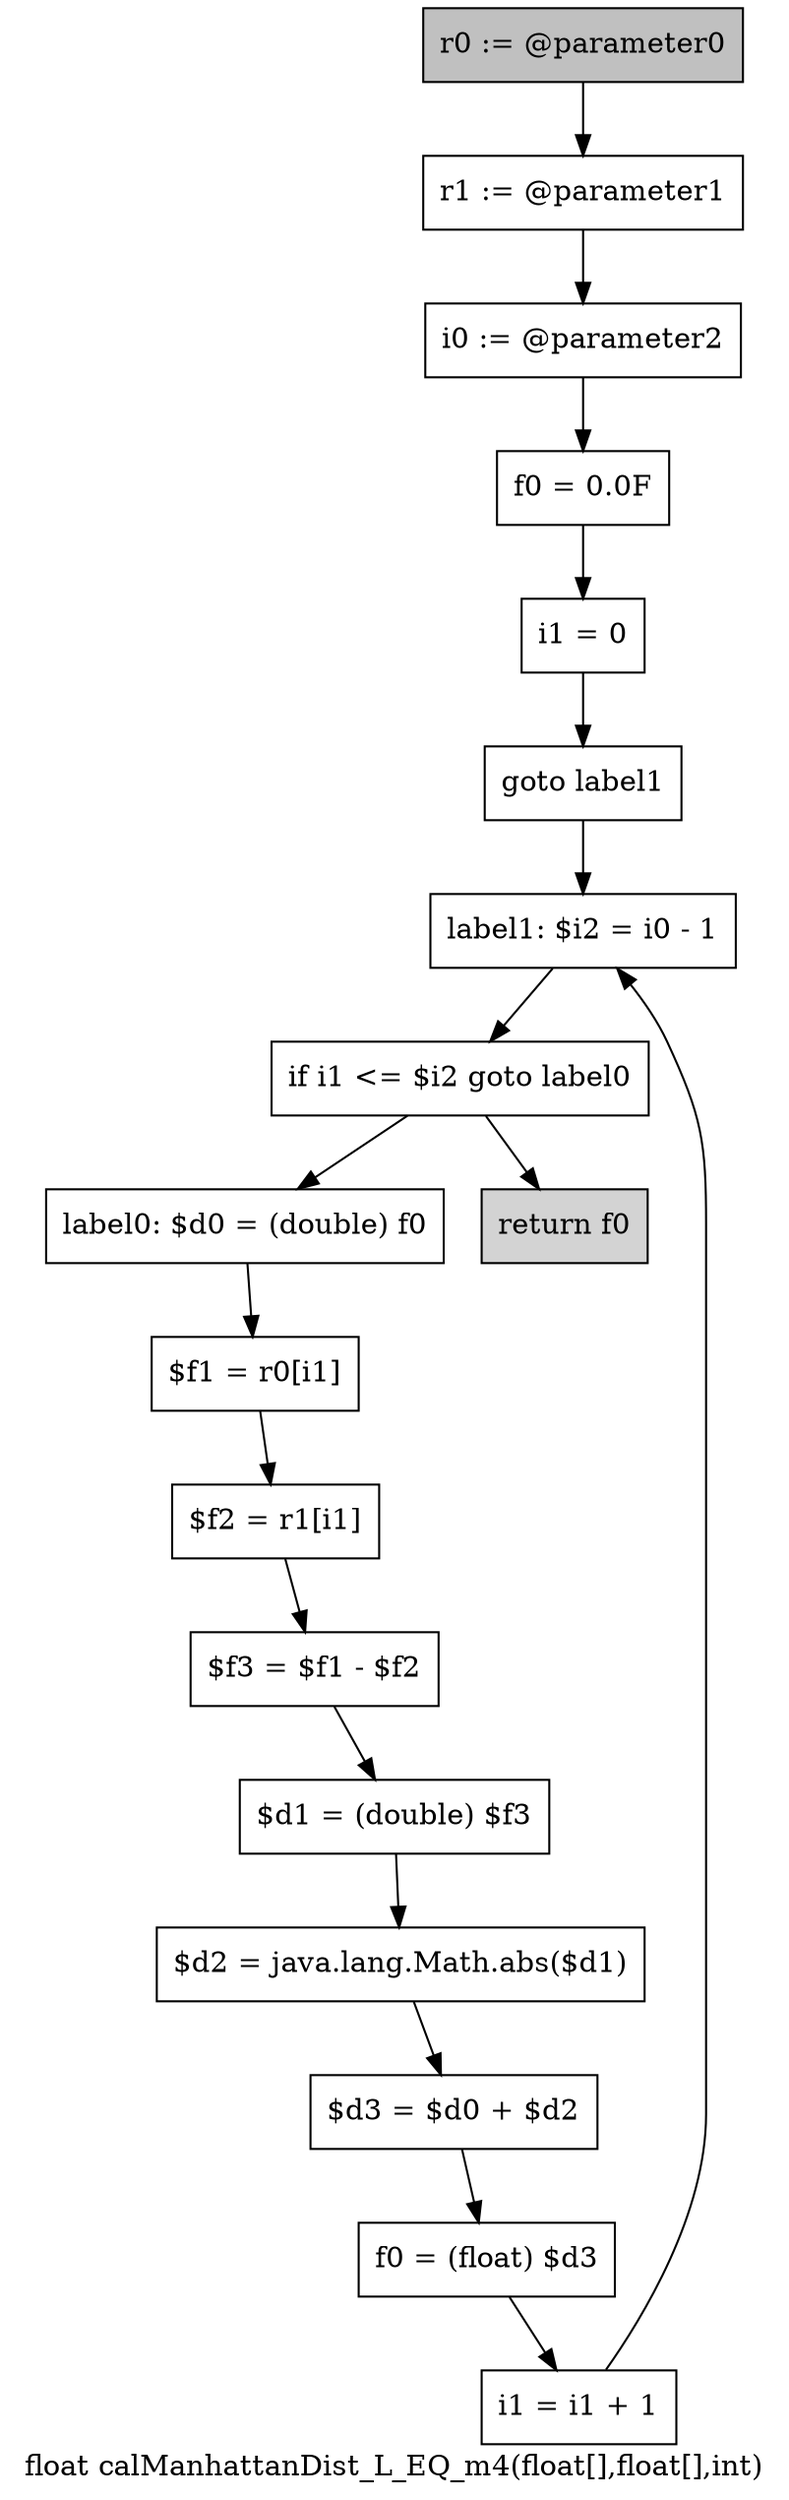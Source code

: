 digraph "float calManhattanDist_L_EQ_m4(float[],float[],int)" {
    label="float calManhattanDist_L_EQ_m4(float[],float[],int)";
    node [shape=box];
    "0" [style=filled,fillcolor=gray,label="r0 := @parameter0",];
    "1" [label="r1 := @parameter1",];
    "0"->"1";
    "2" [label="i0 := @parameter2",];
    "1"->"2";
    "3" [label="f0 = 0.0F",];
    "2"->"3";
    "4" [label="i1 = 0",];
    "3"->"4";
    "5" [label="goto label1",];
    "4"->"5";
    "15" [label="label1: $i2 = i0 - 1",];
    "5"->"15";
    "6" [label="label0: $d0 = (double) f0",];
    "7" [label="$f1 = r0[i1]",];
    "6"->"7";
    "8" [label="$f2 = r1[i1]",];
    "7"->"8";
    "9" [label="$f3 = $f1 - $f2",];
    "8"->"9";
    "10" [label="$d1 = (double) $f3",];
    "9"->"10";
    "11" [label="$d2 = java.lang.Math.abs($d1)",];
    "10"->"11";
    "12" [label="$d3 = $d0 + $d2",];
    "11"->"12";
    "13" [label="f0 = (float) $d3",];
    "12"->"13";
    "14" [label="i1 = i1 + 1",];
    "13"->"14";
    "14"->"15";
    "16" [label="if i1 <= $i2 goto label0",];
    "15"->"16";
    "16"->"6";
    "17" [style=filled,fillcolor=lightgray,label="return f0",];
    "16"->"17";
}
